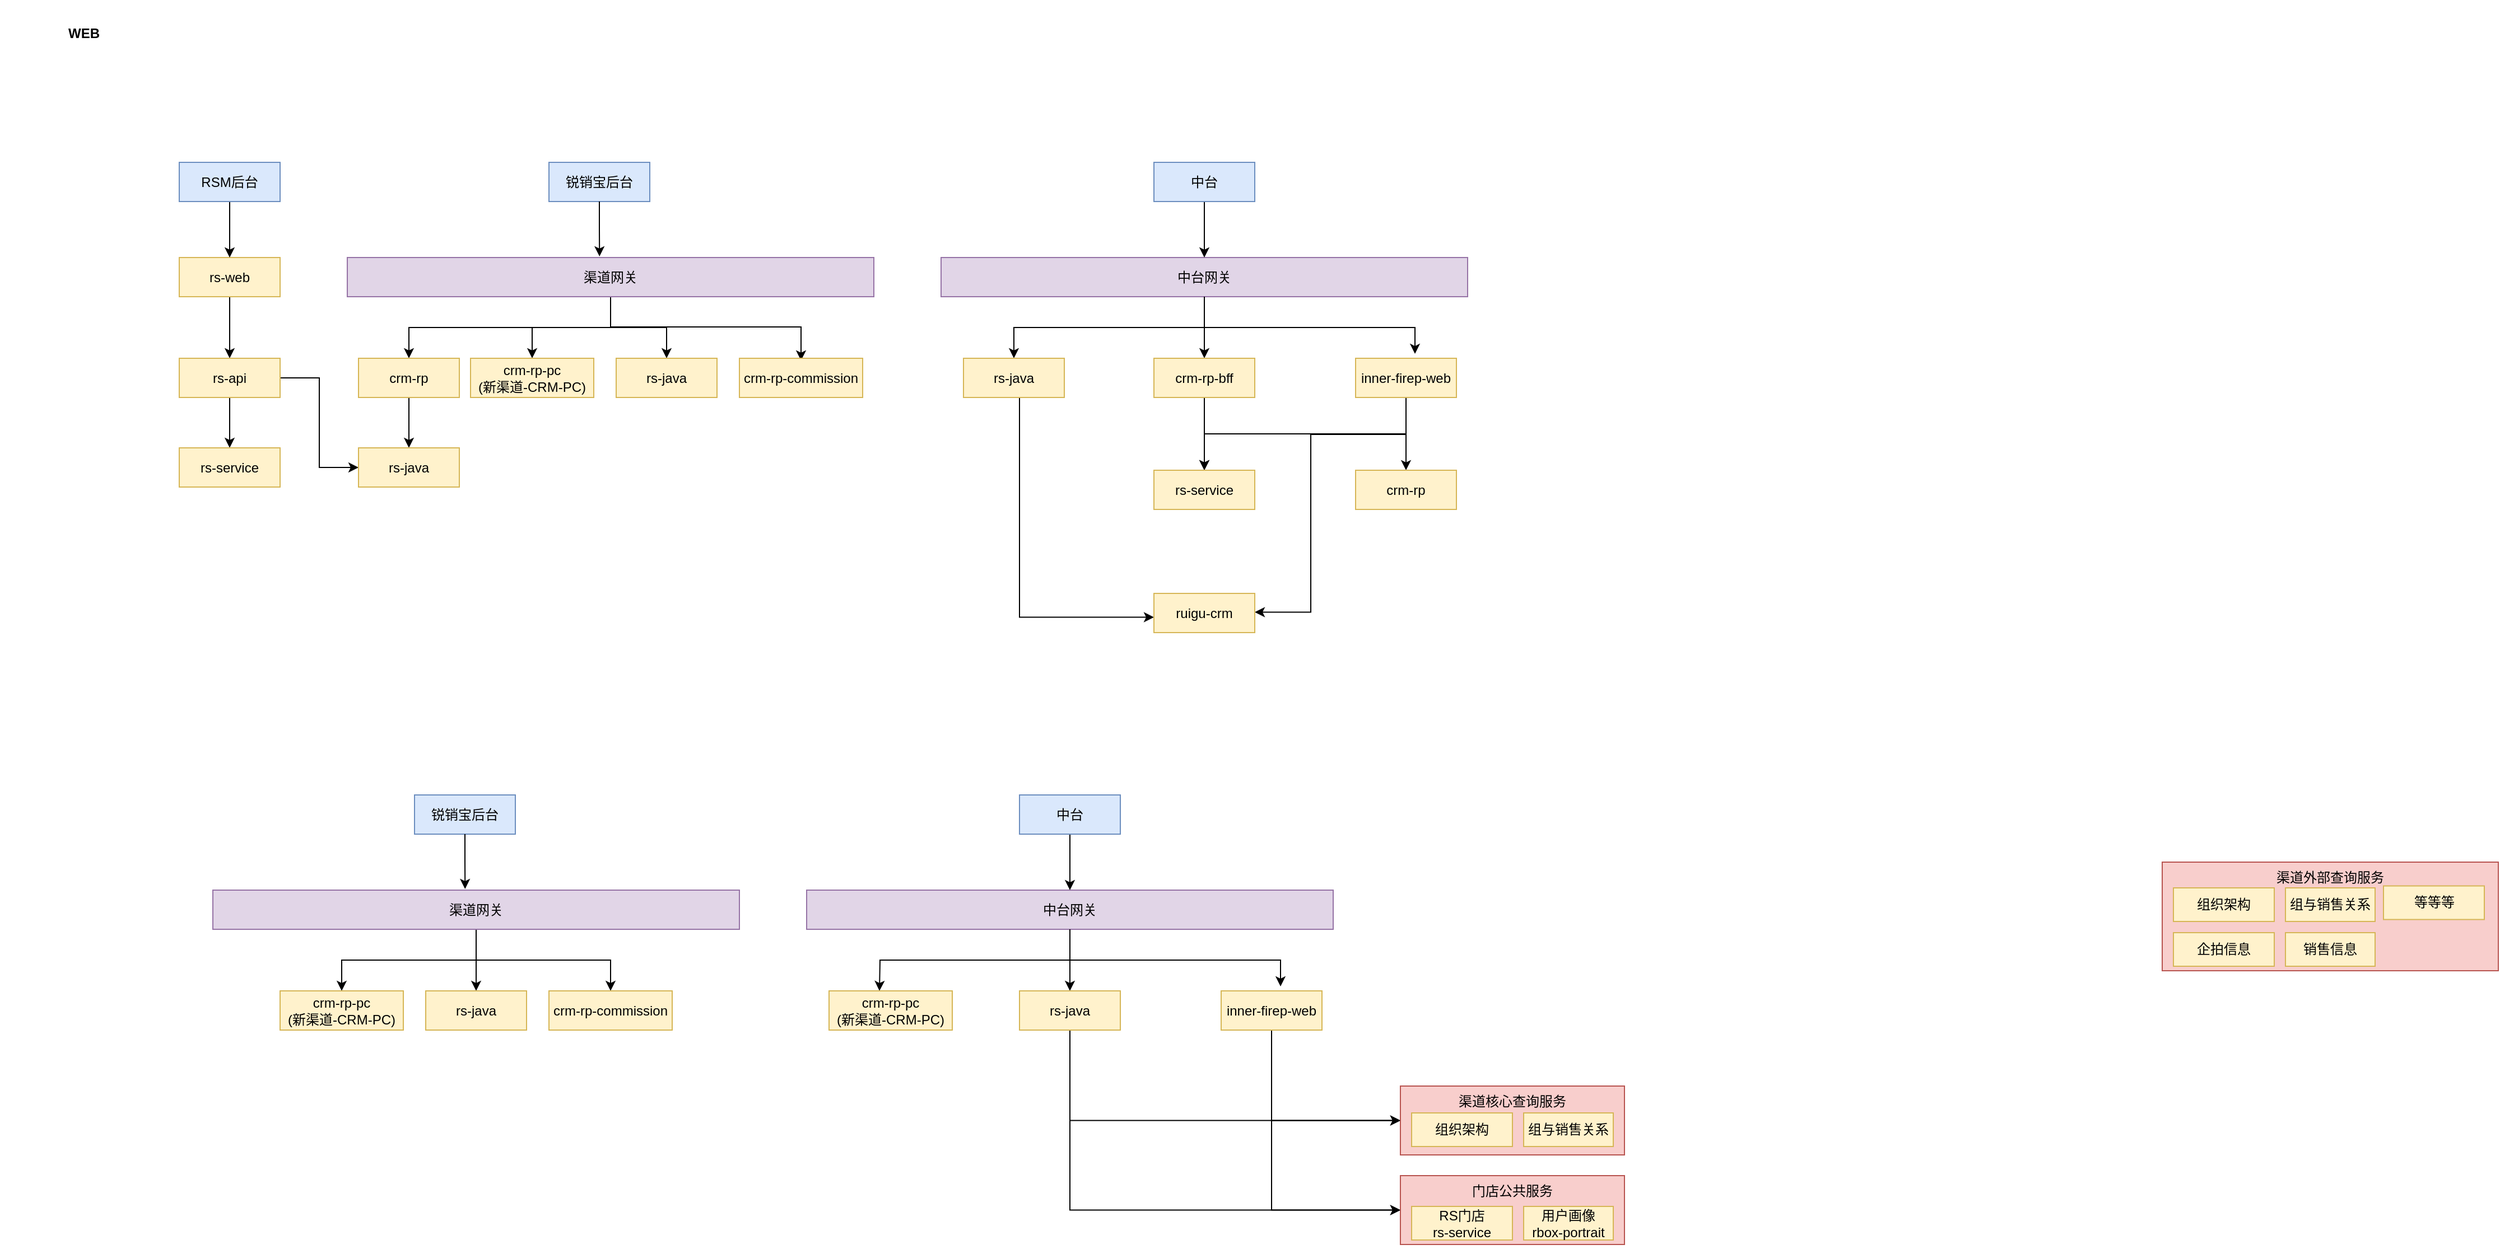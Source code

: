 <mxfile version="27.0.9">
  <diagram name="第 1 页" id="J6fKt1Wgq9IQ-0i5Z1JR">
    <mxGraphModel dx="1815" dy="1154" grid="1" gridSize="10" guides="1" tooltips="1" connect="1" arrows="1" fold="1" page="1" pageScale="1" pageWidth="827" pageHeight="1169" math="0" shadow="0">
      <root>
        <mxCell id="0" />
        <mxCell id="1" parent="0" />
        <mxCell id="k2uD15khSfJf9hs8rO5q-97" style="edgeStyle=orthogonalEdgeStyle;rounded=0;orthogonalLoop=1;jettySize=auto;html=1;exitX=0.5;exitY=1;exitDx=0;exitDy=0;" parent="1" source="k2uD15khSfJf9hs8rO5q-5" target="k2uD15khSfJf9hs8rO5q-92" edge="1">
          <mxGeometry relative="1" as="geometry" />
        </mxCell>
        <mxCell id="k2uD15khSfJf9hs8rO5q-102" style="edgeStyle=orthogonalEdgeStyle;rounded=0;orthogonalLoop=1;jettySize=auto;html=1;exitX=0.5;exitY=1;exitDx=0;exitDy=0;" parent="1" source="k2uD15khSfJf9hs8rO5q-5" target="k2uD15khSfJf9hs8rO5q-93" edge="1">
          <mxGeometry relative="1" as="geometry" />
        </mxCell>
        <mxCell id="k2uD15khSfJf9hs8rO5q-103" style="edgeStyle=orthogonalEdgeStyle;rounded=0;orthogonalLoop=1;jettySize=auto;html=1;exitX=0.5;exitY=1;exitDx=0;exitDy=0;entryX=0.5;entryY=0;entryDx=0;entryDy=0;" parent="1" source="k2uD15khSfJf9hs8rO5q-5" target="k2uD15khSfJf9hs8rO5q-94" edge="1">
          <mxGeometry relative="1" as="geometry" />
        </mxCell>
        <mxCell id="k2uD15khSfJf9hs8rO5q-106" style="edgeStyle=orthogonalEdgeStyle;rounded=0;orthogonalLoop=1;jettySize=auto;html=1;exitX=0.5;exitY=1;exitDx=0;exitDy=0;entryX=0.5;entryY=0;entryDx=0;entryDy=0;" parent="1" edge="1">
          <mxGeometry relative="1" as="geometry">
            <mxPoint x="625" y="377" as="sourcePoint" />
            <mxPoint x="795" y="432" as="targetPoint" />
            <Array as="points">
              <mxPoint x="625" y="402" />
              <mxPoint x="795" y="402" />
            </Array>
          </mxGeometry>
        </mxCell>
        <mxCell id="k2uD15khSfJf9hs8rO5q-5" value="渠道网关" style="rounded=0;whiteSpace=wrap;html=1;fillColor=#e1d5e7;strokeColor=#9673a6;fontFamily=Helvetica;labelBackgroundColor=none;fontSize=12;" parent="1" vertex="1">
          <mxGeometry x="390" y="340" width="470" height="35" as="geometry" />
        </mxCell>
        <mxCell id="k2uD15khSfJf9hs8rO5q-88" value="" style="edgeStyle=orthogonalEdgeStyle;rounded=0;orthogonalLoop=1;jettySize=auto;html=1;" parent="1" source="k2uD15khSfJf9hs8rO5q-27" target="k2uD15khSfJf9hs8rO5q-87" edge="1">
          <mxGeometry relative="1" as="geometry" />
        </mxCell>
        <mxCell id="k2uD15khSfJf9hs8rO5q-27" value="rs-web" style="rounded=0;whiteSpace=wrap;html=1;fillColor=#fff2cc;strokeColor=#d6b656;fontFamily=Helvetica;labelBackgroundColor=none;fontSize=12;" parent="1" vertex="1">
          <mxGeometry x="240" y="340" width="90" height="35" as="geometry" />
        </mxCell>
        <mxCell id="k2uD15khSfJf9hs8rO5q-42" value="WEB" style="text;html=1;align=center;verticalAlign=middle;whiteSpace=wrap;rounded=0;fontStyle=1" parent="1" vertex="1">
          <mxGeometry x="80" y="110" width="150" height="60" as="geometry" />
        </mxCell>
        <mxCell id="k2uD15khSfJf9hs8rO5q-60" value="渠道外部查询服务" style="rounded=0;whiteSpace=wrap;html=1;fillColor=#f8cecc;strokeColor=#b85450;fontFamily=Helvetica;labelBackgroundColor=none;fontSize=12;verticalAlign=top;" parent="1" vertex="1">
          <mxGeometry x="2010" y="880" width="300" height="97" as="geometry" />
        </mxCell>
        <mxCell id="k2uD15khSfJf9hs8rO5q-64" value="" style="group" parent="1" vertex="1" connectable="0">
          <mxGeometry x="2020" y="903" width="180" height="30" as="geometry" />
        </mxCell>
        <mxCell id="k2uD15khSfJf9hs8rO5q-65" value="&lt;p&gt;组与销售关系&lt;/p&gt;" style="rounded=0;whiteSpace=wrap;html=1;fillColor=#fff2cc;strokeColor=#d6b656;align=center;verticalAlign=middle;fontFamily=Helvetica;fontSize=12;fontColor=default;labelBackgroundColor=none;" parent="k2uD15khSfJf9hs8rO5q-64" vertex="1">
          <mxGeometry x="100" width="80" height="30" as="geometry" />
        </mxCell>
        <mxCell id="k2uD15khSfJf9hs8rO5q-66" value="组织架构" style="rounded=0;whiteSpace=wrap;html=1;fillColor=#fff2cc;strokeColor=#d6b656;fontFamily=Helvetica;labelBackgroundColor=none;fontSize=12;" parent="k2uD15khSfJf9hs8rO5q-64" vertex="1">
          <mxGeometry width="90" height="30" as="geometry" />
        </mxCell>
        <mxCell id="k2uD15khSfJf9hs8rO5q-67" value="" style="group" parent="1" vertex="1" connectable="0">
          <mxGeometry x="2020" y="943" width="180" height="30" as="geometry" />
        </mxCell>
        <mxCell id="k2uD15khSfJf9hs8rO5q-68" value="&lt;p&gt;销售信息&lt;/p&gt;" style="rounded=0;whiteSpace=wrap;html=1;fillColor=#fff2cc;strokeColor=#d6b656;align=center;verticalAlign=middle;fontFamily=Helvetica;fontSize=12;fontColor=default;labelBackgroundColor=none;" parent="k2uD15khSfJf9hs8rO5q-67" vertex="1">
          <mxGeometry x="100" width="80" height="30" as="geometry" />
        </mxCell>
        <mxCell id="k2uD15khSfJf9hs8rO5q-69" value="企拍信息" style="rounded=0;whiteSpace=wrap;html=1;fillColor=#fff2cc;strokeColor=#d6b656;fontFamily=Helvetica;labelBackgroundColor=none;fontSize=12;" parent="k2uD15khSfJf9hs8rO5q-67" vertex="1">
          <mxGeometry width="90" height="30" as="geometry" />
        </mxCell>
        <mxCell id="k2uD15khSfJf9hs8rO5q-70" value="等等等" style="rounded=0;whiteSpace=wrap;html=1;fillColor=#fff2cc;strokeColor=#d6b656;fontFamily=Helvetica;labelBackgroundColor=none;fontSize=12;" parent="1" vertex="1">
          <mxGeometry x="2207.5" y="901.25" width="90" height="30" as="geometry" />
        </mxCell>
        <mxCell id="k2uD15khSfJf9hs8rO5q-84" style="edgeStyle=orthogonalEdgeStyle;rounded=0;orthogonalLoop=1;jettySize=auto;html=1;" parent="1" source="k2uD15khSfJf9hs8rO5q-83" target="k2uD15khSfJf9hs8rO5q-27" edge="1">
          <mxGeometry relative="1" as="geometry" />
        </mxCell>
        <mxCell id="k2uD15khSfJf9hs8rO5q-83" value="RSM后台" style="rounded=0;whiteSpace=wrap;html=1;fillColor=#dae8fc;strokeColor=#6c8ebf;fontFamily=Helvetica;labelBackgroundColor=none;fontSize=12;" parent="1" vertex="1">
          <mxGeometry x="240" y="255" width="90" height="35" as="geometry" />
        </mxCell>
        <mxCell id="k2uD15khSfJf9hs8rO5q-90" value="" style="edgeStyle=orthogonalEdgeStyle;rounded=0;orthogonalLoop=1;jettySize=auto;html=1;" parent="1" source="k2uD15khSfJf9hs8rO5q-87" target="k2uD15khSfJf9hs8rO5q-89" edge="1">
          <mxGeometry relative="1" as="geometry" />
        </mxCell>
        <mxCell id="k2uD15khSfJf9hs8rO5q-101" style="edgeStyle=orthogonalEdgeStyle;rounded=0;orthogonalLoop=1;jettySize=auto;html=1;exitX=1;exitY=0.5;exitDx=0;exitDy=0;entryX=0;entryY=0.5;entryDx=0;entryDy=0;" parent="1" source="k2uD15khSfJf9hs8rO5q-87" target="k2uD15khSfJf9hs8rO5q-96" edge="1">
          <mxGeometry relative="1" as="geometry" />
        </mxCell>
        <mxCell id="k2uD15khSfJf9hs8rO5q-87" value="rs-api" style="rounded=0;whiteSpace=wrap;html=1;fillColor=#fff2cc;strokeColor=#d6b656;fontFamily=Helvetica;labelBackgroundColor=none;fontSize=12;" parent="1" vertex="1">
          <mxGeometry x="240" y="430" width="90" height="35" as="geometry" />
        </mxCell>
        <mxCell id="k2uD15khSfJf9hs8rO5q-89" value="rs-service" style="rounded=0;whiteSpace=wrap;html=1;fillColor=#fff2cc;strokeColor=#d6b656;fontFamily=Helvetica;labelBackgroundColor=none;fontSize=12;" parent="1" vertex="1">
          <mxGeometry x="240" y="510" width="90" height="35" as="geometry" />
        </mxCell>
        <mxCell id="k2uD15khSfJf9hs8rO5q-91" value="锐销宝后台" style="rounded=0;whiteSpace=wrap;html=1;fillColor=#dae8fc;strokeColor=#6c8ebf;fontFamily=Helvetica;labelBackgroundColor=none;fontSize=12;" parent="1" vertex="1">
          <mxGeometry x="570" y="255" width="90" height="35" as="geometry" />
        </mxCell>
        <mxCell id="k2uD15khSfJf9hs8rO5q-98" style="edgeStyle=orthogonalEdgeStyle;rounded=0;orthogonalLoop=1;jettySize=auto;html=1;entryX=0.5;entryY=0;entryDx=0;entryDy=0;" parent="1" source="k2uD15khSfJf9hs8rO5q-92" target="k2uD15khSfJf9hs8rO5q-96" edge="1">
          <mxGeometry relative="1" as="geometry" />
        </mxCell>
        <mxCell id="k2uD15khSfJf9hs8rO5q-92" value="crm-rp" style="rounded=0;whiteSpace=wrap;html=1;fillColor=#fff2cc;strokeColor=#d6b656;fontFamily=Helvetica;labelBackgroundColor=none;fontSize=12;" parent="1" vertex="1">
          <mxGeometry x="400" y="430" width="90" height="35" as="geometry" />
        </mxCell>
        <mxCell id="k2uD15khSfJf9hs8rO5q-93" value="crm-rp-pc&lt;div&gt;(新渠道-CRM-PC)&lt;/div&gt;" style="rounded=0;whiteSpace=wrap;html=1;fillColor=#fff2cc;strokeColor=#d6b656;fontFamily=Helvetica;labelBackgroundColor=none;fontSize=12;" parent="1" vertex="1">
          <mxGeometry x="500" y="430" width="110" height="35" as="geometry" />
        </mxCell>
        <mxCell id="k2uD15khSfJf9hs8rO5q-94" value="rs-java" style="rounded=0;whiteSpace=wrap;html=1;fillColor=#fff2cc;strokeColor=#d6b656;fontFamily=Helvetica;labelBackgroundColor=none;fontSize=12;" parent="1" vertex="1">
          <mxGeometry x="630" y="430" width="90" height="35" as="geometry" />
        </mxCell>
        <mxCell id="k2uD15khSfJf9hs8rO5q-96" value="rs-java" style="rounded=0;whiteSpace=wrap;html=1;fillColor=#fff2cc;strokeColor=#d6b656;fontFamily=Helvetica;labelBackgroundColor=none;fontSize=12;" parent="1" vertex="1">
          <mxGeometry x="400" y="510" width="90" height="35" as="geometry" />
        </mxCell>
        <mxCell id="k2uD15khSfJf9hs8rO5q-105" value="crm-rp-commission" style="rounded=0;whiteSpace=wrap;html=1;fillColor=#fff2cc;strokeColor=#d6b656;fontFamily=Helvetica;labelBackgroundColor=none;fontSize=12;" parent="1" vertex="1">
          <mxGeometry x="740" y="430" width="110" height="35" as="geometry" />
        </mxCell>
        <mxCell id="k2uD15khSfJf9hs8rO5q-107" style="edgeStyle=orthogonalEdgeStyle;rounded=0;orthogonalLoop=1;jettySize=auto;html=1;entryX=0.479;entryY=-0.029;entryDx=0;entryDy=0;entryPerimeter=0;" parent="1" source="k2uD15khSfJf9hs8rO5q-91" target="k2uD15khSfJf9hs8rO5q-5" edge="1">
          <mxGeometry relative="1" as="geometry" />
        </mxCell>
        <mxCell id="k2uD15khSfJf9hs8rO5q-116" style="edgeStyle=orthogonalEdgeStyle;rounded=0;orthogonalLoop=1;jettySize=auto;html=1;entryX=0.5;entryY=0;entryDx=0;entryDy=0;" parent="1" source="k2uD15khSfJf9hs8rO5q-108" target="k2uD15khSfJf9hs8rO5q-113" edge="1">
          <mxGeometry relative="1" as="geometry" />
        </mxCell>
        <mxCell id="k2uD15khSfJf9hs8rO5q-117" style="edgeStyle=orthogonalEdgeStyle;rounded=0;orthogonalLoop=1;jettySize=auto;html=1;exitX=0.5;exitY=1;exitDx=0;exitDy=0;entryX=0.5;entryY=0;entryDx=0;entryDy=0;" parent="1" source="k2uD15khSfJf9hs8rO5q-108" target="k2uD15khSfJf9hs8rO5q-115" edge="1">
          <mxGeometry relative="1" as="geometry" />
        </mxCell>
        <mxCell id="k2uD15khSfJf9hs8rO5q-108" value="中台网关" style="rounded=0;whiteSpace=wrap;html=1;fillColor=#e1d5e7;strokeColor=#9673a6;fontFamily=Helvetica;labelBackgroundColor=none;fontSize=12;" parent="1" vertex="1">
          <mxGeometry x="920" y="340" width="470" height="35" as="geometry" />
        </mxCell>
        <mxCell id="k2uD15khSfJf9hs8rO5q-110" style="edgeStyle=orthogonalEdgeStyle;rounded=0;orthogonalLoop=1;jettySize=auto;html=1;entryX=0.5;entryY=0;entryDx=0;entryDy=0;" parent="1" source="k2uD15khSfJf9hs8rO5q-109" target="k2uD15khSfJf9hs8rO5q-108" edge="1">
          <mxGeometry relative="1" as="geometry" />
        </mxCell>
        <mxCell id="k2uD15khSfJf9hs8rO5q-109" value="中台" style="rounded=0;whiteSpace=wrap;html=1;fillColor=#dae8fc;strokeColor=#6c8ebf;fontFamily=Helvetica;labelBackgroundColor=none;fontSize=12;" parent="1" vertex="1">
          <mxGeometry x="1110" y="255" width="90" height="35" as="geometry" />
        </mxCell>
        <mxCell id="k2uD15khSfJf9hs8rO5q-133" style="edgeStyle=orthogonalEdgeStyle;rounded=0;orthogonalLoop=1;jettySize=auto;html=1;entryX=0;entryY=0.75;entryDx=0;entryDy=0;" parent="1" edge="1">
          <mxGeometry relative="1" as="geometry">
            <mxPoint x="990" y="460" as="sourcePoint" />
            <mxPoint x="1110" y="661.25" as="targetPoint" />
            <Array as="points">
              <mxPoint x="990" y="661" />
            </Array>
          </mxGeometry>
        </mxCell>
        <mxCell id="k2uD15khSfJf9hs8rO5q-113" value="rs-java" style="rounded=0;whiteSpace=wrap;html=1;fillColor=#fff2cc;strokeColor=#d6b656;fontFamily=Helvetica;labelBackgroundColor=none;fontSize=12;" parent="1" vertex="1">
          <mxGeometry x="940" y="430" width="90" height="35" as="geometry" />
        </mxCell>
        <mxCell id="k2uD15khSfJf9hs8rO5q-126" style="edgeStyle=orthogonalEdgeStyle;rounded=0;orthogonalLoop=1;jettySize=auto;html=1;entryX=0.5;entryY=0;entryDx=0;entryDy=0;" parent="1" source="k2uD15khSfJf9hs8rO5q-114" target="k2uD15khSfJf9hs8rO5q-122" edge="1">
          <mxGeometry relative="1" as="geometry" />
        </mxCell>
        <mxCell id="k2uD15khSfJf9hs8rO5q-131" style="edgeStyle=orthogonalEdgeStyle;rounded=0;orthogonalLoop=1;jettySize=auto;html=1;exitX=0.5;exitY=1;exitDx=0;exitDy=0;entryX=0.5;entryY=0;entryDx=0;entryDy=0;" parent="1" source="k2uD15khSfJf9hs8rO5q-114" target="k2uD15khSfJf9hs8rO5q-121" edge="1">
          <mxGeometry relative="1" as="geometry" />
        </mxCell>
        <mxCell id="k2uD15khSfJf9hs8rO5q-132" style="edgeStyle=orthogonalEdgeStyle;rounded=0;orthogonalLoop=1;jettySize=auto;html=1;exitX=0.5;exitY=1;exitDx=0;exitDy=0;entryX=1;entryY=0.25;entryDx=0;entryDy=0;" parent="1" edge="1">
          <mxGeometry relative="1" as="geometry">
            <mxPoint x="1335" y="463" as="sourcePoint" />
            <mxPoint x="1200" y="656.75" as="targetPoint" />
            <Array as="points">
              <mxPoint x="1335" y="498" />
              <mxPoint x="1250" y="498" />
              <mxPoint x="1250" y="657" />
            </Array>
          </mxGeometry>
        </mxCell>
        <mxCell id="k2uD15khSfJf9hs8rO5q-114" value="inner-firep-web" style="rounded=0;whiteSpace=wrap;html=1;fillColor=#fff2cc;strokeColor=#d6b656;fontFamily=Helvetica;labelBackgroundColor=none;fontSize=12;" parent="1" vertex="1">
          <mxGeometry x="1290" y="430" width="90" height="35" as="geometry" />
        </mxCell>
        <mxCell id="k2uD15khSfJf9hs8rO5q-127" style="edgeStyle=orthogonalEdgeStyle;rounded=0;orthogonalLoop=1;jettySize=auto;html=1;entryX=0.5;entryY=0;entryDx=0;entryDy=0;" parent="1" source="k2uD15khSfJf9hs8rO5q-115" target="k2uD15khSfJf9hs8rO5q-121" edge="1">
          <mxGeometry relative="1" as="geometry" />
        </mxCell>
        <mxCell id="k2uD15khSfJf9hs8rO5q-115" value="crm-rp-bff" style="rounded=0;whiteSpace=wrap;html=1;fillColor=#fff2cc;strokeColor=#d6b656;fontFamily=Helvetica;labelBackgroundColor=none;fontSize=12;" parent="1" vertex="1">
          <mxGeometry x="1110" y="430" width="90" height="35" as="geometry" />
        </mxCell>
        <mxCell id="k2uD15khSfJf9hs8rO5q-118" style="edgeStyle=orthogonalEdgeStyle;rounded=0;orthogonalLoop=1;jettySize=auto;html=1;exitX=0.5;exitY=1;exitDx=0;exitDy=0;entryX=0.589;entryY=-0.114;entryDx=0;entryDy=0;entryPerimeter=0;" parent="1" source="k2uD15khSfJf9hs8rO5q-108" target="k2uD15khSfJf9hs8rO5q-114" edge="1">
          <mxGeometry relative="1" as="geometry" />
        </mxCell>
        <mxCell id="k2uD15khSfJf9hs8rO5q-119" value="ruigu-crm" style="rounded=0;whiteSpace=wrap;html=1;fillColor=#fff2cc;strokeColor=#d6b656;fontFamily=Helvetica;labelBackgroundColor=none;fontSize=12;" parent="1" vertex="1">
          <mxGeometry x="1110" y="640" width="90" height="35" as="geometry" />
        </mxCell>
        <mxCell id="k2uD15khSfJf9hs8rO5q-121" value="rs-service" style="rounded=0;whiteSpace=wrap;html=1;fillColor=#fff2cc;strokeColor=#d6b656;fontFamily=Helvetica;labelBackgroundColor=none;fontSize=12;" parent="1" vertex="1">
          <mxGeometry x="1110" y="530" width="90" height="35" as="geometry" />
        </mxCell>
        <mxCell id="k2uD15khSfJf9hs8rO5q-122" value="crm-rp" style="rounded=0;whiteSpace=wrap;html=1;fillColor=#fff2cc;strokeColor=#d6b656;fontFamily=Helvetica;labelBackgroundColor=none;fontSize=12;" parent="1" vertex="1">
          <mxGeometry x="1290" y="530" width="90" height="35" as="geometry" />
        </mxCell>
        <mxCell id="k2uD15khSfJf9hs8rO5q-135" style="edgeStyle=orthogonalEdgeStyle;rounded=0;orthogonalLoop=1;jettySize=auto;html=1;exitX=0.5;exitY=1;exitDx=0;exitDy=0;" parent="1" source="k2uD15khSfJf9hs8rO5q-138" target="k2uD15khSfJf9hs8rO5q-150" edge="1">
          <mxGeometry relative="1" as="geometry" />
        </mxCell>
        <mxCell id="k2uD15khSfJf9hs8rO5q-136" style="edgeStyle=orthogonalEdgeStyle;rounded=0;orthogonalLoop=1;jettySize=auto;html=1;exitX=0.5;exitY=1;exitDx=0;exitDy=0;entryX=0.5;entryY=0;entryDx=0;entryDy=0;" parent="1" source="k2uD15khSfJf9hs8rO5q-138" target="k2uD15khSfJf9hs8rO5q-151" edge="1">
          <mxGeometry relative="1" as="geometry" />
        </mxCell>
        <mxCell id="lXO5fLydw-yqEhDGv8sk-1" style="edgeStyle=orthogonalEdgeStyle;rounded=0;orthogonalLoop=1;jettySize=auto;html=1;exitX=0.5;exitY=1;exitDx=0;exitDy=0;entryX=0.5;entryY=0;entryDx=0;entryDy=0;" edge="1" parent="1" source="k2uD15khSfJf9hs8rO5q-138" target="k2uD15khSfJf9hs8rO5q-153">
          <mxGeometry relative="1" as="geometry" />
        </mxCell>
        <mxCell id="k2uD15khSfJf9hs8rO5q-138" value="渠道网关" style="rounded=0;whiteSpace=wrap;html=1;fillColor=#e1d5e7;strokeColor=#9673a6;fontFamily=Helvetica;labelBackgroundColor=none;fontSize=12;" parent="1" vertex="1">
          <mxGeometry x="270" y="905" width="470" height="35" as="geometry" />
        </mxCell>
        <mxCell id="k2uD15khSfJf9hs8rO5q-147" value="锐销宝后台" style="rounded=0;whiteSpace=wrap;html=1;fillColor=#dae8fc;strokeColor=#6c8ebf;fontFamily=Helvetica;labelBackgroundColor=none;fontSize=12;" parent="1" vertex="1">
          <mxGeometry x="450" y="820" width="90" height="35" as="geometry" />
        </mxCell>
        <mxCell id="k2uD15khSfJf9hs8rO5q-150" value="crm-rp-pc&lt;div&gt;(新渠道-CRM-PC)&lt;/div&gt;" style="rounded=0;whiteSpace=wrap;html=1;fillColor=#fff2cc;strokeColor=#d6b656;fontFamily=Helvetica;labelBackgroundColor=none;fontSize=12;" parent="1" vertex="1">
          <mxGeometry x="330" y="995" width="110" height="35" as="geometry" />
        </mxCell>
        <mxCell id="k2uD15khSfJf9hs8rO5q-151" value="rs-java" style="rounded=0;whiteSpace=wrap;html=1;fillColor=#fff2cc;strokeColor=#d6b656;fontFamily=Helvetica;labelBackgroundColor=none;fontSize=12;" parent="1" vertex="1">
          <mxGeometry x="460" y="995" width="90" height="35" as="geometry" />
        </mxCell>
        <mxCell id="k2uD15khSfJf9hs8rO5q-153" value="crm-rp-commission" style="rounded=0;whiteSpace=wrap;html=1;fillColor=#fff2cc;strokeColor=#d6b656;fontFamily=Helvetica;labelBackgroundColor=none;fontSize=12;" parent="1" vertex="1">
          <mxGeometry x="570" y="995" width="110" height="35" as="geometry" />
        </mxCell>
        <mxCell id="k2uD15khSfJf9hs8rO5q-154" style="edgeStyle=orthogonalEdgeStyle;rounded=0;orthogonalLoop=1;jettySize=auto;html=1;entryX=0.479;entryY=-0.029;entryDx=0;entryDy=0;entryPerimeter=0;" parent="1" source="k2uD15khSfJf9hs8rO5q-147" target="k2uD15khSfJf9hs8rO5q-138" edge="1">
          <mxGeometry relative="1" as="geometry" />
        </mxCell>
        <mxCell id="k2uD15khSfJf9hs8rO5q-155" style="edgeStyle=orthogonalEdgeStyle;rounded=0;orthogonalLoop=1;jettySize=auto;html=1;entryX=0.5;entryY=0;entryDx=0;entryDy=0;" parent="1" source="k2uD15khSfJf9hs8rO5q-157" edge="1">
          <mxGeometry relative="1" as="geometry">
            <mxPoint x="865" y="995" as="targetPoint" />
          </mxGeometry>
        </mxCell>
        <mxCell id="k2uD15khSfJf9hs8rO5q-156" style="edgeStyle=orthogonalEdgeStyle;rounded=0;orthogonalLoop=1;jettySize=auto;html=1;exitX=0.5;exitY=1;exitDx=0;exitDy=0;entryX=0.5;entryY=0;entryDx=0;entryDy=0;" parent="1" source="k2uD15khSfJf9hs8rO5q-157" edge="1">
          <mxGeometry relative="1" as="geometry">
            <mxPoint x="1035" y="995" as="targetPoint" />
          </mxGeometry>
        </mxCell>
        <mxCell id="k2uD15khSfJf9hs8rO5q-157" value="中台网关" style="rounded=0;whiteSpace=wrap;html=1;fillColor=#e1d5e7;strokeColor=#9673a6;fontFamily=Helvetica;labelBackgroundColor=none;fontSize=12;" parent="1" vertex="1">
          <mxGeometry x="800" y="905" width="470" height="35" as="geometry" />
        </mxCell>
        <mxCell id="k2uD15khSfJf9hs8rO5q-158" style="edgeStyle=orthogonalEdgeStyle;rounded=0;orthogonalLoop=1;jettySize=auto;html=1;entryX=0.5;entryY=0;entryDx=0;entryDy=0;" parent="1" source="k2uD15khSfJf9hs8rO5q-159" target="k2uD15khSfJf9hs8rO5q-157" edge="1">
          <mxGeometry relative="1" as="geometry" />
        </mxCell>
        <mxCell id="k2uD15khSfJf9hs8rO5q-159" value="中台" style="rounded=0;whiteSpace=wrap;html=1;fillColor=#dae8fc;strokeColor=#6c8ebf;fontFamily=Helvetica;labelBackgroundColor=none;fontSize=12;" parent="1" vertex="1">
          <mxGeometry x="990" y="820" width="90" height="35" as="geometry" />
        </mxCell>
        <mxCell id="lXO5fLydw-yqEhDGv8sk-26" style="edgeStyle=orthogonalEdgeStyle;rounded=0;orthogonalLoop=1;jettySize=auto;html=1;exitX=0.5;exitY=1;exitDx=0;exitDy=0;entryX=0;entryY=0.5;entryDx=0;entryDy=0;" edge="1" parent="1" source="k2uD15khSfJf9hs8rO5q-165" target="lXO5fLydw-yqEhDGv8sk-8">
          <mxGeometry relative="1" as="geometry" />
        </mxCell>
        <mxCell id="lXO5fLydw-yqEhDGv8sk-31" style="edgeStyle=orthogonalEdgeStyle;rounded=0;orthogonalLoop=1;jettySize=auto;html=1;entryX=0;entryY=0.5;entryDx=0;entryDy=0;" edge="1" parent="1" source="k2uD15khSfJf9hs8rO5q-165" target="lXO5fLydw-yqEhDGv8sk-3">
          <mxGeometry relative="1" as="geometry">
            <Array as="points">
              <mxPoint x="1215" y="1191" />
            </Array>
          </mxGeometry>
        </mxCell>
        <mxCell id="k2uD15khSfJf9hs8rO5q-165" value="inner-firep-web" style="rounded=0;whiteSpace=wrap;html=1;fillColor=#fff2cc;strokeColor=#d6b656;fontFamily=Helvetica;labelBackgroundColor=none;fontSize=12;" parent="1" vertex="1">
          <mxGeometry x="1170" y="995" width="90" height="35" as="geometry" />
        </mxCell>
        <mxCell id="k2uD15khSfJf9hs8rO5q-168" style="edgeStyle=orthogonalEdgeStyle;rounded=0;orthogonalLoop=1;jettySize=auto;html=1;exitX=0.5;exitY=1;exitDx=0;exitDy=0;entryX=0.589;entryY=-0.114;entryDx=0;entryDy=0;entryPerimeter=0;" parent="1" source="k2uD15khSfJf9hs8rO5q-157" target="k2uD15khSfJf9hs8rO5q-165" edge="1">
          <mxGeometry relative="1" as="geometry" />
        </mxCell>
        <mxCell id="lXO5fLydw-yqEhDGv8sk-2" value="" style="group" vertex="1" connectable="0" parent="1">
          <mxGeometry x="1330" y="1160" width="200" height="61.5" as="geometry" />
        </mxCell>
        <mxCell id="lXO5fLydw-yqEhDGv8sk-3" value="门店公共服务" style="rounded=0;whiteSpace=wrap;html=1;fillColor=#f8cecc;strokeColor=#b85450;fontFamily=Helvetica;labelBackgroundColor=none;fontSize=12;verticalAlign=top;" vertex="1" parent="lXO5fLydw-yqEhDGv8sk-2">
          <mxGeometry width="200" height="61.5" as="geometry" />
        </mxCell>
        <mxCell id="lXO5fLydw-yqEhDGv8sk-4" value="" style="group" vertex="1" connectable="0" parent="lXO5fLydw-yqEhDGv8sk-2">
          <mxGeometry x="10" y="27.5" width="180" height="30" as="geometry" />
        </mxCell>
        <mxCell id="lXO5fLydw-yqEhDGv8sk-5" value="&lt;p&gt;&lt;span&gt;&lt;span&gt;用户画像&lt;br&gt;&lt;/span&gt;&lt;/span&gt;&lt;span&gt;rbox-portrait&lt;/span&gt;&lt;span&gt;&lt;/span&gt;&lt;/p&gt;" style="rounded=0;whiteSpace=wrap;html=1;fillColor=#fff2cc;strokeColor=#d6b656;align=center;verticalAlign=middle;fontFamily=Helvetica;fontSize=12;fontColor=default;labelBackgroundColor=none;" vertex="1" parent="lXO5fLydw-yqEhDGv8sk-4">
          <mxGeometry x="100" width="80" height="30" as="geometry" />
        </mxCell>
        <mxCell id="lXO5fLydw-yqEhDGv8sk-6" value="&lt;div&gt;RS门店&lt;/div&gt;rs-service" style="rounded=0;whiteSpace=wrap;html=1;fillColor=#fff2cc;strokeColor=#d6b656;fontFamily=Helvetica;labelBackgroundColor=none;fontSize=12;" vertex="1" parent="lXO5fLydw-yqEhDGv8sk-4">
          <mxGeometry width="90" height="30" as="geometry" />
        </mxCell>
        <mxCell id="lXO5fLydw-yqEhDGv8sk-7" value="" style="group" vertex="1" connectable="0" parent="1">
          <mxGeometry x="1330" y="1080" width="200" height="61.5" as="geometry" />
        </mxCell>
        <mxCell id="lXO5fLydw-yqEhDGv8sk-8" value="渠道核心查询服务" style="rounded=0;whiteSpace=wrap;html=1;fillColor=#f8cecc;strokeColor=#b85450;fontFamily=Helvetica;labelBackgroundColor=none;fontSize=12;verticalAlign=top;" vertex="1" parent="lXO5fLydw-yqEhDGv8sk-7">
          <mxGeometry width="200" height="61.5" as="geometry" />
        </mxCell>
        <mxCell id="lXO5fLydw-yqEhDGv8sk-9" value="" style="group" vertex="1" connectable="0" parent="lXO5fLydw-yqEhDGv8sk-7">
          <mxGeometry x="10" y="24" width="180" height="30" as="geometry" />
        </mxCell>
        <mxCell id="lXO5fLydw-yqEhDGv8sk-10" value="&lt;p&gt;组与销售关系&lt;/p&gt;" style="rounded=0;whiteSpace=wrap;html=1;fillColor=#fff2cc;strokeColor=#d6b656;align=center;verticalAlign=middle;fontFamily=Helvetica;fontSize=12;fontColor=default;labelBackgroundColor=none;" vertex="1" parent="lXO5fLydw-yqEhDGv8sk-9">
          <mxGeometry x="100" width="80" height="30" as="geometry" />
        </mxCell>
        <mxCell id="lXO5fLydw-yqEhDGv8sk-11" value="组织架构" style="rounded=0;whiteSpace=wrap;html=1;fillColor=#fff2cc;strokeColor=#d6b656;fontFamily=Helvetica;labelBackgroundColor=none;fontSize=12;" vertex="1" parent="lXO5fLydw-yqEhDGv8sk-9">
          <mxGeometry width="90" height="30" as="geometry" />
        </mxCell>
        <mxCell id="lXO5fLydw-yqEhDGv8sk-13" value="crm-rp-pc&lt;div&gt;(新渠道-CRM-PC)&lt;/div&gt;" style="rounded=0;whiteSpace=wrap;html=1;fillColor=#fff2cc;strokeColor=#d6b656;fontFamily=Helvetica;labelBackgroundColor=none;fontSize=12;" vertex="1" parent="1">
          <mxGeometry x="820" y="995" width="110" height="35" as="geometry" />
        </mxCell>
        <mxCell id="lXO5fLydw-yqEhDGv8sk-24" style="edgeStyle=orthogonalEdgeStyle;rounded=0;orthogonalLoop=1;jettySize=auto;html=1;entryX=0;entryY=0.5;entryDx=0;entryDy=0;" edge="1" parent="1" source="lXO5fLydw-yqEhDGv8sk-14" target="lXO5fLydw-yqEhDGv8sk-8">
          <mxGeometry relative="1" as="geometry">
            <Array as="points">
              <mxPoint x="1035" y="1111" />
            </Array>
          </mxGeometry>
        </mxCell>
        <mxCell id="lXO5fLydw-yqEhDGv8sk-25" style="edgeStyle=orthogonalEdgeStyle;rounded=0;orthogonalLoop=1;jettySize=auto;html=1;exitX=0.5;exitY=1;exitDx=0;exitDy=0;entryX=0;entryY=0.5;entryDx=0;entryDy=0;" edge="1" parent="1" source="lXO5fLydw-yqEhDGv8sk-14" target="lXO5fLydw-yqEhDGv8sk-3">
          <mxGeometry relative="1" as="geometry" />
        </mxCell>
        <mxCell id="lXO5fLydw-yqEhDGv8sk-14" value="rs-java" style="rounded=0;whiteSpace=wrap;html=1;fillColor=#fff2cc;strokeColor=#d6b656;fontFamily=Helvetica;labelBackgroundColor=none;fontSize=12;" vertex="1" parent="1">
          <mxGeometry x="990" y="995" width="90" height="35" as="geometry" />
        </mxCell>
      </root>
    </mxGraphModel>
  </diagram>
</mxfile>
